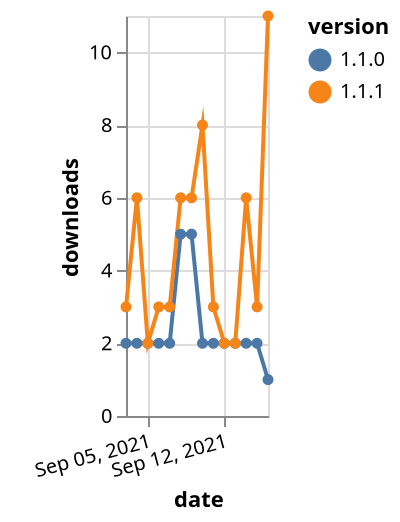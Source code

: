 {"$schema": "https://vega.github.io/schema/vega-lite/v5.json", "description": "A simple bar chart with embedded data.", "data": {"values": [{"date": "2021-09-03", "total": 7131, "delta": 2, "version": "1.1.0"}, {"date": "2021-09-04", "total": 7133, "delta": 2, "version": "1.1.0"}, {"date": "2021-09-05", "total": 7135, "delta": 2, "version": "1.1.0"}, {"date": "2021-09-06", "total": 7137, "delta": 2, "version": "1.1.0"}, {"date": "2021-09-07", "total": 7139, "delta": 2, "version": "1.1.0"}, {"date": "2021-09-08", "total": 7144, "delta": 5, "version": "1.1.0"}, {"date": "2021-09-09", "total": 7149, "delta": 5, "version": "1.1.0"}, {"date": "2021-09-10", "total": 7151, "delta": 2, "version": "1.1.0"}, {"date": "2021-09-11", "total": 7153, "delta": 2, "version": "1.1.0"}, {"date": "2021-09-12", "total": 7155, "delta": 2, "version": "1.1.0"}, {"date": "2021-09-13", "total": 7157, "delta": 2, "version": "1.1.0"}, {"date": "2021-09-14", "total": 7159, "delta": 2, "version": "1.1.0"}, {"date": "2021-09-15", "total": 7161, "delta": 2, "version": "1.1.0"}, {"date": "2021-09-16", "total": 7162, "delta": 1, "version": "1.1.0"}, {"date": "2021-09-03", "total": 8926, "delta": 3, "version": "1.1.1"}, {"date": "2021-09-04", "total": 8932, "delta": 6, "version": "1.1.1"}, {"date": "2021-09-05", "total": 8934, "delta": 2, "version": "1.1.1"}, {"date": "2021-09-06", "total": 8937, "delta": 3, "version": "1.1.1"}, {"date": "2021-09-07", "total": 8940, "delta": 3, "version": "1.1.1"}, {"date": "2021-09-08", "total": 8946, "delta": 6, "version": "1.1.1"}, {"date": "2021-09-09", "total": 8952, "delta": 6, "version": "1.1.1"}, {"date": "2021-09-10", "total": 8960, "delta": 8, "version": "1.1.1"}, {"date": "2021-09-11", "total": 8963, "delta": 3, "version": "1.1.1"}, {"date": "2021-09-12", "total": 8965, "delta": 2, "version": "1.1.1"}, {"date": "2021-09-13", "total": 8967, "delta": 2, "version": "1.1.1"}, {"date": "2021-09-14", "total": 8973, "delta": 6, "version": "1.1.1"}, {"date": "2021-09-15", "total": 8976, "delta": 3, "version": "1.1.1"}, {"date": "2021-09-16", "total": 8987, "delta": 11, "version": "1.1.1"}]}, "width": "container", "mark": {"type": "line", "point": {"filled": true}}, "encoding": {"x": {"field": "date", "type": "temporal", "timeUnit": "yearmonthdate", "title": "date", "axis": {"labelAngle": -15}}, "y": {"field": "delta", "type": "quantitative", "title": "downloads"}, "color": {"field": "version", "type": "nominal"}, "tooltip": {"field": "delta"}}}